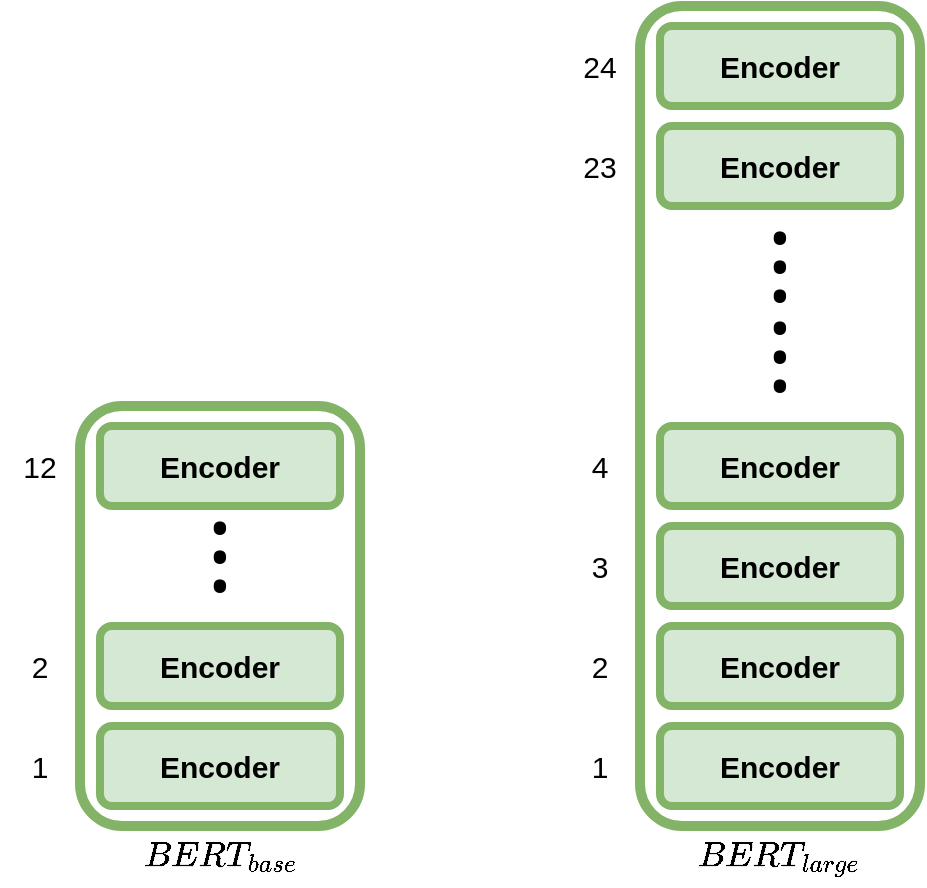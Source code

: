 <mxfile>
    <diagram id="Tri8Yt4kodo4-GSQe-z2" name="Page-1">
        <mxGraphModel dx="1077" dy="508" grid="1" gridSize="10" guides="1" tooltips="1" connect="1" arrows="1" fold="1" page="1" pageScale="1" pageWidth="4681" pageHeight="3300" math="1" shadow="0">
            <root>
                <mxCell id="0"/>
                <mxCell id="1" parent="0"/>
                <mxCell id="38" value="" style="rounded=1;whiteSpace=wrap;html=1;fillColor=none;strokeColor=#82b366;strokeWidth=5;" vertex="1" parent="1">
                    <mxGeometry x="89" y="250" width="140" height="210" as="geometry"/>
                </mxCell>
                <mxCell id="4" value="Encoder" style="rounded=1;whiteSpace=wrap;html=1;fillColor=#d5e8d4;strokeColor=#82b366;strokeWidth=4;fontSize=15;fontStyle=1" vertex="1" parent="1">
                    <mxGeometry x="99" y="260" width="120" height="40" as="geometry"/>
                </mxCell>
                <mxCell id="10" value="Encoder" style="rounded=1;whiteSpace=wrap;html=1;fillColor=#d5e8d4;strokeColor=#82b366;strokeWidth=4;fontSize=15;fontStyle=1" vertex="1" parent="1">
                    <mxGeometry x="99" y="360" width="120" height="40" as="geometry"/>
                </mxCell>
                <mxCell id="11" value="Encoder" style="rounded=1;whiteSpace=wrap;html=1;fillColor=#d5e8d4;strokeColor=#82b366;strokeWidth=4;fontSize=15;fontStyle=1" vertex="1" parent="1">
                    <mxGeometry x="99" y="410" width="120" height="40" as="geometry"/>
                </mxCell>
                <mxCell id="20" value="Encoder" style="rounded=1;whiteSpace=wrap;html=1;fillColor=#d5e8d4;strokeColor=#82b366;strokeWidth=4;fontSize=15;fontStyle=1" vertex="1" parent="1">
                    <mxGeometry x="379" y="60" width="120" height="40" as="geometry"/>
                </mxCell>
                <mxCell id="21" value="Encoder" style="rounded=1;whiteSpace=wrap;html=1;fillColor=#d5e8d4;strokeColor=#82b366;strokeWidth=4;fontSize=15;fontStyle=1" vertex="1" parent="1">
                    <mxGeometry x="379" y="110" width="120" height="40" as="geometry"/>
                </mxCell>
                <mxCell id="22" value="Encoder" style="rounded=1;whiteSpace=wrap;html=1;fillColor=#d5e8d4;strokeColor=#82b366;strokeWidth=4;fontSize=15;fontStyle=1" vertex="1" parent="1">
                    <mxGeometry x="379" y="360" width="120" height="40" as="geometry"/>
                </mxCell>
                <mxCell id="23" value="Encoder" style="rounded=1;whiteSpace=wrap;html=1;fillColor=#d5e8d4;strokeColor=#82b366;strokeWidth=4;fontSize=15;fontStyle=1" vertex="1" parent="1">
                    <mxGeometry x="379" y="410" width="120" height="40" as="geometry"/>
                </mxCell>
                <mxCell id="24" value="Encoder" style="rounded=1;whiteSpace=wrap;html=1;fillColor=#d5e8d4;strokeColor=#82b366;strokeWidth=4;fontSize=15;fontStyle=1" vertex="1" parent="1">
                    <mxGeometry x="379" y="260" width="120" height="40" as="geometry"/>
                </mxCell>
                <mxCell id="25" value="Encoder" style="rounded=1;whiteSpace=wrap;html=1;fillColor=#d5e8d4;strokeColor=#82b366;strokeWidth=4;fontSize=15;fontStyle=1" vertex="1" parent="1">
                    <mxGeometry x="379" y="310" width="120" height="40" as="geometry"/>
                </mxCell>
                <mxCell id="39" value="" style="rounded=1;whiteSpace=wrap;html=1;fillColor=none;strokeColor=#82b366;strokeWidth=5;" vertex="1" parent="1">
                    <mxGeometry x="369" y="50" width="140" height="410" as="geometry"/>
                </mxCell>
                <mxCell id="40" value="1" style="text;html=1;align=center;verticalAlign=middle;whiteSpace=wrap;rounded=0;fontSize=15;" vertex="1" parent="1">
                    <mxGeometry x="49" y="415" width="40" height="30" as="geometry"/>
                </mxCell>
                <mxCell id="41" value="2" style="text;html=1;align=center;verticalAlign=middle;whiteSpace=wrap;rounded=0;fontSize=15;" vertex="1" parent="1">
                    <mxGeometry x="49" y="365" width="40" height="30" as="geometry"/>
                </mxCell>
                <mxCell id="43" value="12" style="text;html=1;align=center;verticalAlign=middle;whiteSpace=wrap;rounded=0;fontSize=15;" vertex="1" parent="1">
                    <mxGeometry x="49" y="265" width="40" height="30" as="geometry"/>
                </mxCell>
                <mxCell id="44" value="1" style="text;html=1;align=center;verticalAlign=middle;whiteSpace=wrap;rounded=0;fontSize=15;" vertex="1" parent="1">
                    <mxGeometry x="329" y="415" width="40" height="30" as="geometry"/>
                </mxCell>
                <mxCell id="45" value="2" style="text;html=1;align=center;verticalAlign=middle;whiteSpace=wrap;rounded=0;fontSize=15;" vertex="1" parent="1">
                    <mxGeometry x="329" y="365" width="40" height="30" as="geometry"/>
                </mxCell>
                <mxCell id="46" value="3" style="text;html=1;align=center;verticalAlign=middle;whiteSpace=wrap;rounded=0;fontSize=15;" vertex="1" parent="1">
                    <mxGeometry x="329" y="315" width="40" height="30" as="geometry"/>
                </mxCell>
                <mxCell id="47" value="4" style="text;html=1;align=center;verticalAlign=middle;whiteSpace=wrap;rounded=0;fontSize=15;" vertex="1" parent="1">
                    <mxGeometry x="329" y="265" width="40" height="30" as="geometry"/>
                </mxCell>
                <mxCell id="48" value="23" style="text;html=1;align=center;verticalAlign=middle;whiteSpace=wrap;rounded=0;fontSize=15;" vertex="1" parent="1">
                    <mxGeometry x="329" y="115" width="40" height="30" as="geometry"/>
                </mxCell>
                <mxCell id="49" value="24" style="text;html=1;align=center;verticalAlign=middle;whiteSpace=wrap;rounded=0;fontSize=15;" vertex="1" parent="1">
                    <mxGeometry x="329" y="65" width="40" height="30" as="geometry"/>
                </mxCell>
                <mxCell id="50" value="⁝" style="text;html=1;align=center;verticalAlign=middle;whiteSpace=wrap;rounded=0;fontFamily=Comic Sans MS;fontSize=50;horizontal=1;" vertex="1" parent="1">
                    <mxGeometry x="129" y="295" width="60" height="60" as="geometry"/>
                </mxCell>
                <mxCell id="51" value="⁝" style="text;html=1;align=center;verticalAlign=middle;whiteSpace=wrap;rounded=0;fontFamily=Comic Sans MS;fontSize=50;horizontal=1;" vertex="1" parent="1">
                    <mxGeometry x="409" y="150" width="60" height="60" as="geometry"/>
                </mxCell>
                <mxCell id="52" value="⁝" style="text;html=1;align=center;verticalAlign=middle;whiteSpace=wrap;rounded=0;fontFamily=Comic Sans MS;fontSize=50;horizontal=1;" vertex="1" parent="1">
                    <mxGeometry x="409" y="195" width="60" height="60" as="geometry"/>
                </mxCell>
                <mxCell id="53" value="$$BERT_{base}$$" style="text;html=1;align=center;verticalAlign=middle;whiteSpace=wrap;rounded=0;fontSize=15;" vertex="1" parent="1">
                    <mxGeometry x="104" y="460" width="110" height="30" as="geometry"/>
                </mxCell>
                <mxCell id="54" value="$$BERT_{large}$$" style="text;html=1;align=center;verticalAlign=middle;whiteSpace=wrap;rounded=0;fontSize=15;" vertex="1" parent="1">
                    <mxGeometry x="384" y="460" width="110" height="30" as="geometry"/>
                </mxCell>
            </root>
        </mxGraphModel>
    </diagram>
</mxfile>